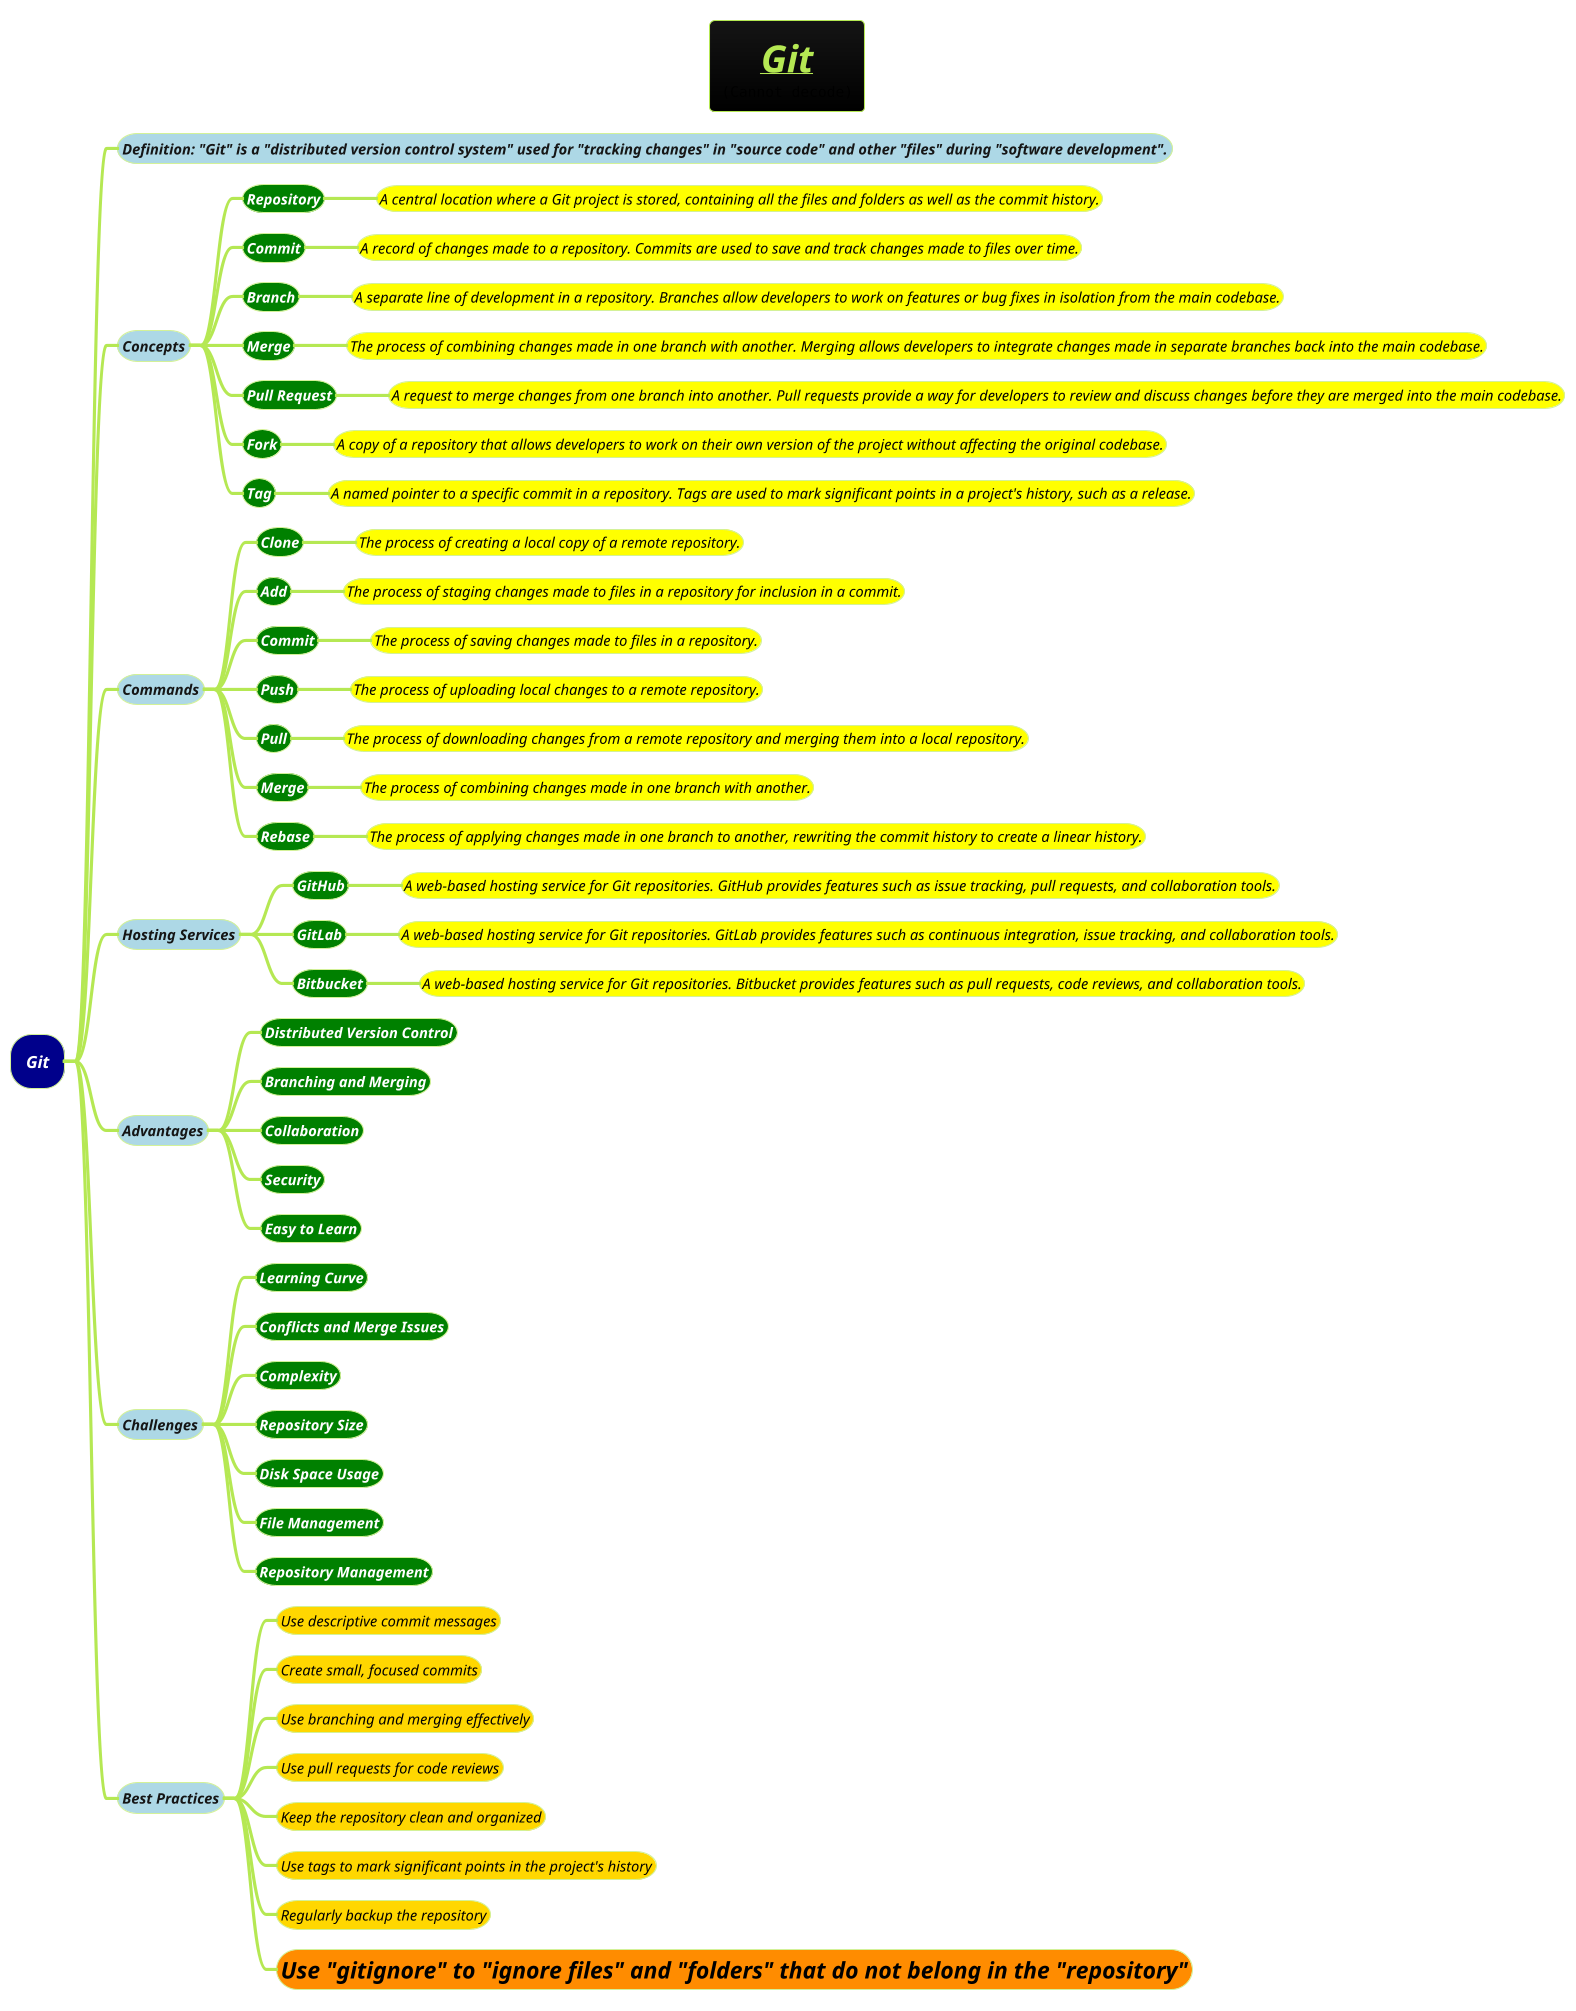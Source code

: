 @startmindmap
title =<i><b><u>Git\n<img:images/img.png{scale=.8}>
!theme hacker

*[#darkblue] <color #white><i>Git
**[#lightblue] <i><color #blac><size:14>Definition: "Git" is a "distributed version control system" used for "tracking changes" in "source code" and other "files" during "software development".
**[#lightblue] <i><color #blac><size:14>Concepts
***[#green] <b><i><color #white><size:14>Repository
****[#yellow] <i><color #black><size:14>A central location where a Git project is stored, containing all the files and folders as well as the commit history.
***[#green] <b><i><color #white><size:14>Commit
****[#yellow] <i><color #black><size:14>A record of changes made to a repository. Commits are used to save and track changes made to files over time.
***[#green] <b><i><color #white><size:14>Branch
****[#yellow] <i><color #black><size:14>A separate line of development in a repository. Branches allow developers to work on features or bug fixes in isolation from the main codebase.
***[#green] <b><i><color #white><size:14>Merge
****[#yellow] <i><color #black><size:14>The process of combining changes made in one branch with another. Merging allows developers to integrate changes made in separate branches back into the main codebase.
***[#green] <b><i><color #white><size:14>Pull Request
****[#yellow] <i><color #black><size:14>A request to merge changes from one branch into another. Pull requests provide a way for developers to review and discuss changes before they are merged into the main codebase.
***[#green] <b><i><color #white><size:14>Fork
****[#yellow] <i><color #black><size:14>A copy of a repository that allows developers to work on their own version of the project without affecting the original codebase.
***[#green] <b><i><color #white><size:14>Tag
****[#yellow] <i><color #black><size:14>A named pointer to a specific commit in a repository. Tags are used to mark significant points in a project's history, such as a release.
**[#lightblue] <i><color #blac><size:14>Commands
***[#green] <b><i><color #white><size:14>Clone
****[#yellow] <i><color #black><size:14>The process of creating a local copy of a remote repository.
***[#green] <b><i><color #white><size:14>Add
****[#yellow] <i><color #black><size:14>The process of staging changes made to files in a repository for inclusion in a commit.
***[#green] <b><i><color #white><size:14>Commit
****[#yellow] <i><color #black><size:14>The process of saving changes made to files in a repository.
***[#green] <b><i><color #white><size:14>Push
****[#yellow] <i><color #black><size:14>The process of uploading local changes to a remote repository.
***[#green] <b><i><color #white><size:14>Pull
****[#yellow] <i><color #black><size:14>The process of downloading changes from a remote repository and merging them into a local repository.
***[#green] <b><i><color #white><size:14>Merge
****[#yellow] <i><color #black><size:14>The process of combining changes made in one branch with another.
***[#green] <b><i><color #white><size:14>Rebase
****[#yellow] <i><color #black><size:14>The process of applying changes made in one branch to another, rewriting the commit history to create a linear history.
**[#lightblue] <i><color #blac><size:14>Hosting Services
***[#green] <b><i><color #white><size:14>GitHub
****[#yellow] <i><color #black><size:14>A web-based hosting service for Git repositories. GitHub provides features such as issue tracking, pull requests, and collaboration tools.
***[#green] <b><i><color #white><size:14>GitLab
****[#yellow] <i><color #black><size:14>A web-based hosting service for Git repositories. GitLab provides features such as continuous integration, issue tracking, and collaboration tools.
***[#green] <b><i><color #white><size:14>Bitbucket
****[#yellow] <i><color #black><size:14>A web-based hosting service for Git repositories. Bitbucket provides features such as pull requests, code reviews, and collaboration tools.
**[#lightblue] <i><color #blac><size:14>Advantages
***[#green] <b><i><color #white><size:14>Distributed Version Control
***[#green] <b><i><color #white><size:14>Branching and Merging
***[#green] <b><i><color #white><size:14>Collaboration
***[#green] <b><i><color #white><size:14>Security
***[#green] <b><i><color #white><size:14>Easy to Learn
**[#lightblue] <i><color #blac><size:14>Challenges
***[#green] <b><i><color #white><size:14>Learning Curve
***[#green] <b><i><color #white><size:14>Conflicts and Merge Issues
***[#green] <b><i><color #white><size:14>Complexity
***[#green] <b><i><color #white><size:14>Repository Size
***[#green] <b><i><color #white><size:14>Disk Space Usage
***[#green] <b><i><color #white><size:14>File Management
***[#green] <b><i><color #white><size:14>Repository Management
**[#lightblue] <i><color #blac><size:14>Best Practices
***[#gold] <i><color #black><size:14>Use descriptive commit messages
***[#gold] <i><color #black><size:14>Create small, focused commits
***[#gold] <i><color #black><size:14>Use branching and merging effectively
***[#gold] <i><color #black><size:14>Use pull requests for code reviews
***[#gold] <i><color #black><size:14>Keep the repository clean and organized
***[#gold] <i><color #black><size:14>Use tags to mark significant points in the project's history
***[#gold] <i><color #black><size:14>Regularly backup the repository
***[#darkorange] <i><color #black><size:22><b>Use "gitignore" to "ignore files" and "folders" that do not belong in the "repository"
@endmindmap
